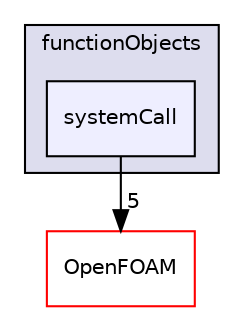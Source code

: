 digraph "src/postProcessing/functionObjects/systemCall" {
  bgcolor=transparent;
  compound=true
  node [ fontsize="10", fontname="Helvetica"];
  edge [ labelfontsize="10", labelfontname="Helvetica"];
  subgraph clusterdir_e82badcb6e86a7406e8ef8dc75ac578f {
    graph [ bgcolor="#ddddee", pencolor="black", label="functionObjects" fontname="Helvetica", fontsize="10", URL="dir_e82badcb6e86a7406e8ef8dc75ac578f.html"]
  dir_22b91164871e66da3be0484d9370625d [shape=box, label="systemCall", style="filled", fillcolor="#eeeeff", pencolor="black", URL="dir_22b91164871e66da3be0484d9370625d.html"];
  }
  dir_c5473ff19b20e6ec4dfe5c310b3778a8 [shape=box label="OpenFOAM" color="red" URL="dir_c5473ff19b20e6ec4dfe5c310b3778a8.html"];
  dir_22b91164871e66da3be0484d9370625d->dir_c5473ff19b20e6ec4dfe5c310b3778a8 [headlabel="5", labeldistance=1.5 headhref="dir_002491_001892.html"];
}
